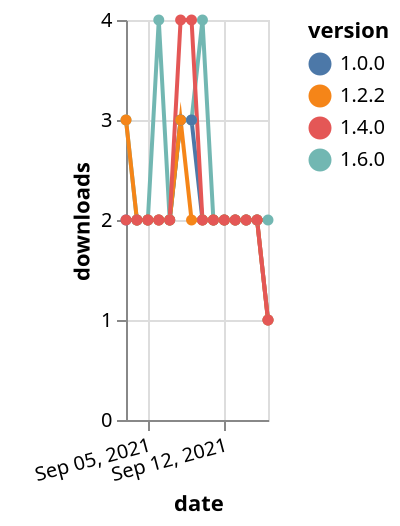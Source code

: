 {"$schema": "https://vega.github.io/schema/vega-lite/v5.json", "description": "A simple bar chart with embedded data.", "data": {"values": [{"date": "2021-09-03", "total": 234, "delta": 3, "version": "1.6.0"}, {"date": "2021-09-04", "total": 236, "delta": 2, "version": "1.6.0"}, {"date": "2021-09-05", "total": 238, "delta": 2, "version": "1.6.0"}, {"date": "2021-09-06", "total": 242, "delta": 4, "version": "1.6.0"}, {"date": "2021-09-07", "total": 244, "delta": 2, "version": "1.6.0"}, {"date": "2021-09-08", "total": 247, "delta": 3, "version": "1.6.0"}, {"date": "2021-09-09", "total": 250, "delta": 3, "version": "1.6.0"}, {"date": "2021-09-10", "total": 254, "delta": 4, "version": "1.6.0"}, {"date": "2021-09-11", "total": 256, "delta": 2, "version": "1.6.0"}, {"date": "2021-09-12", "total": 258, "delta": 2, "version": "1.6.0"}, {"date": "2021-09-13", "total": 260, "delta": 2, "version": "1.6.0"}, {"date": "2021-09-14", "total": 262, "delta": 2, "version": "1.6.0"}, {"date": "2021-09-15", "total": 264, "delta": 2, "version": "1.6.0"}, {"date": "2021-09-16", "total": 266, "delta": 2, "version": "1.6.0"}, {"date": "2021-09-03", "total": 1446, "delta": 2, "version": "1.0.0"}, {"date": "2021-09-04", "total": 1448, "delta": 2, "version": "1.0.0"}, {"date": "2021-09-05", "total": 1450, "delta": 2, "version": "1.0.0"}, {"date": "2021-09-06", "total": 1452, "delta": 2, "version": "1.0.0"}, {"date": "2021-09-07", "total": 1454, "delta": 2, "version": "1.0.0"}, {"date": "2021-09-08", "total": 1457, "delta": 3, "version": "1.0.0"}, {"date": "2021-09-09", "total": 1460, "delta": 3, "version": "1.0.0"}, {"date": "2021-09-10", "total": 1462, "delta": 2, "version": "1.0.0"}, {"date": "2021-09-11", "total": 1464, "delta": 2, "version": "1.0.0"}, {"date": "2021-09-12", "total": 1466, "delta": 2, "version": "1.0.0"}, {"date": "2021-09-13", "total": 1468, "delta": 2, "version": "1.0.0"}, {"date": "2021-09-14", "total": 1470, "delta": 2, "version": "1.0.0"}, {"date": "2021-09-15", "total": 1472, "delta": 2, "version": "1.0.0"}, {"date": "2021-09-16", "total": 1473, "delta": 1, "version": "1.0.0"}, {"date": "2021-09-03", "total": 986, "delta": 3, "version": "1.2.2"}, {"date": "2021-09-04", "total": 988, "delta": 2, "version": "1.2.2"}, {"date": "2021-09-05", "total": 990, "delta": 2, "version": "1.2.2"}, {"date": "2021-09-06", "total": 992, "delta": 2, "version": "1.2.2"}, {"date": "2021-09-07", "total": 994, "delta": 2, "version": "1.2.2"}, {"date": "2021-09-08", "total": 997, "delta": 3, "version": "1.2.2"}, {"date": "2021-09-09", "total": 999, "delta": 2, "version": "1.2.2"}, {"date": "2021-09-10", "total": 1001, "delta": 2, "version": "1.2.2"}, {"date": "2021-09-11", "total": 1003, "delta": 2, "version": "1.2.2"}, {"date": "2021-09-12", "total": 1005, "delta": 2, "version": "1.2.2"}, {"date": "2021-09-13", "total": 1007, "delta": 2, "version": "1.2.2"}, {"date": "2021-09-14", "total": 1009, "delta": 2, "version": "1.2.2"}, {"date": "2021-09-15", "total": 1011, "delta": 2, "version": "1.2.2"}, {"date": "2021-09-16", "total": 1012, "delta": 1, "version": "1.2.2"}, {"date": "2021-09-03", "total": 701, "delta": 2, "version": "1.4.0"}, {"date": "2021-09-04", "total": 703, "delta": 2, "version": "1.4.0"}, {"date": "2021-09-05", "total": 705, "delta": 2, "version": "1.4.0"}, {"date": "2021-09-06", "total": 707, "delta": 2, "version": "1.4.0"}, {"date": "2021-09-07", "total": 709, "delta": 2, "version": "1.4.0"}, {"date": "2021-09-08", "total": 713, "delta": 4, "version": "1.4.0"}, {"date": "2021-09-09", "total": 717, "delta": 4, "version": "1.4.0"}, {"date": "2021-09-10", "total": 719, "delta": 2, "version": "1.4.0"}, {"date": "2021-09-11", "total": 721, "delta": 2, "version": "1.4.0"}, {"date": "2021-09-12", "total": 723, "delta": 2, "version": "1.4.0"}, {"date": "2021-09-13", "total": 725, "delta": 2, "version": "1.4.0"}, {"date": "2021-09-14", "total": 727, "delta": 2, "version": "1.4.0"}, {"date": "2021-09-15", "total": 729, "delta": 2, "version": "1.4.0"}, {"date": "2021-09-16", "total": 730, "delta": 1, "version": "1.4.0"}]}, "width": "container", "mark": {"type": "line", "point": {"filled": true}}, "encoding": {"x": {"field": "date", "type": "temporal", "timeUnit": "yearmonthdate", "title": "date", "axis": {"labelAngle": -15}}, "y": {"field": "delta", "type": "quantitative", "title": "downloads"}, "color": {"field": "version", "type": "nominal"}, "tooltip": {"field": "delta"}}}
